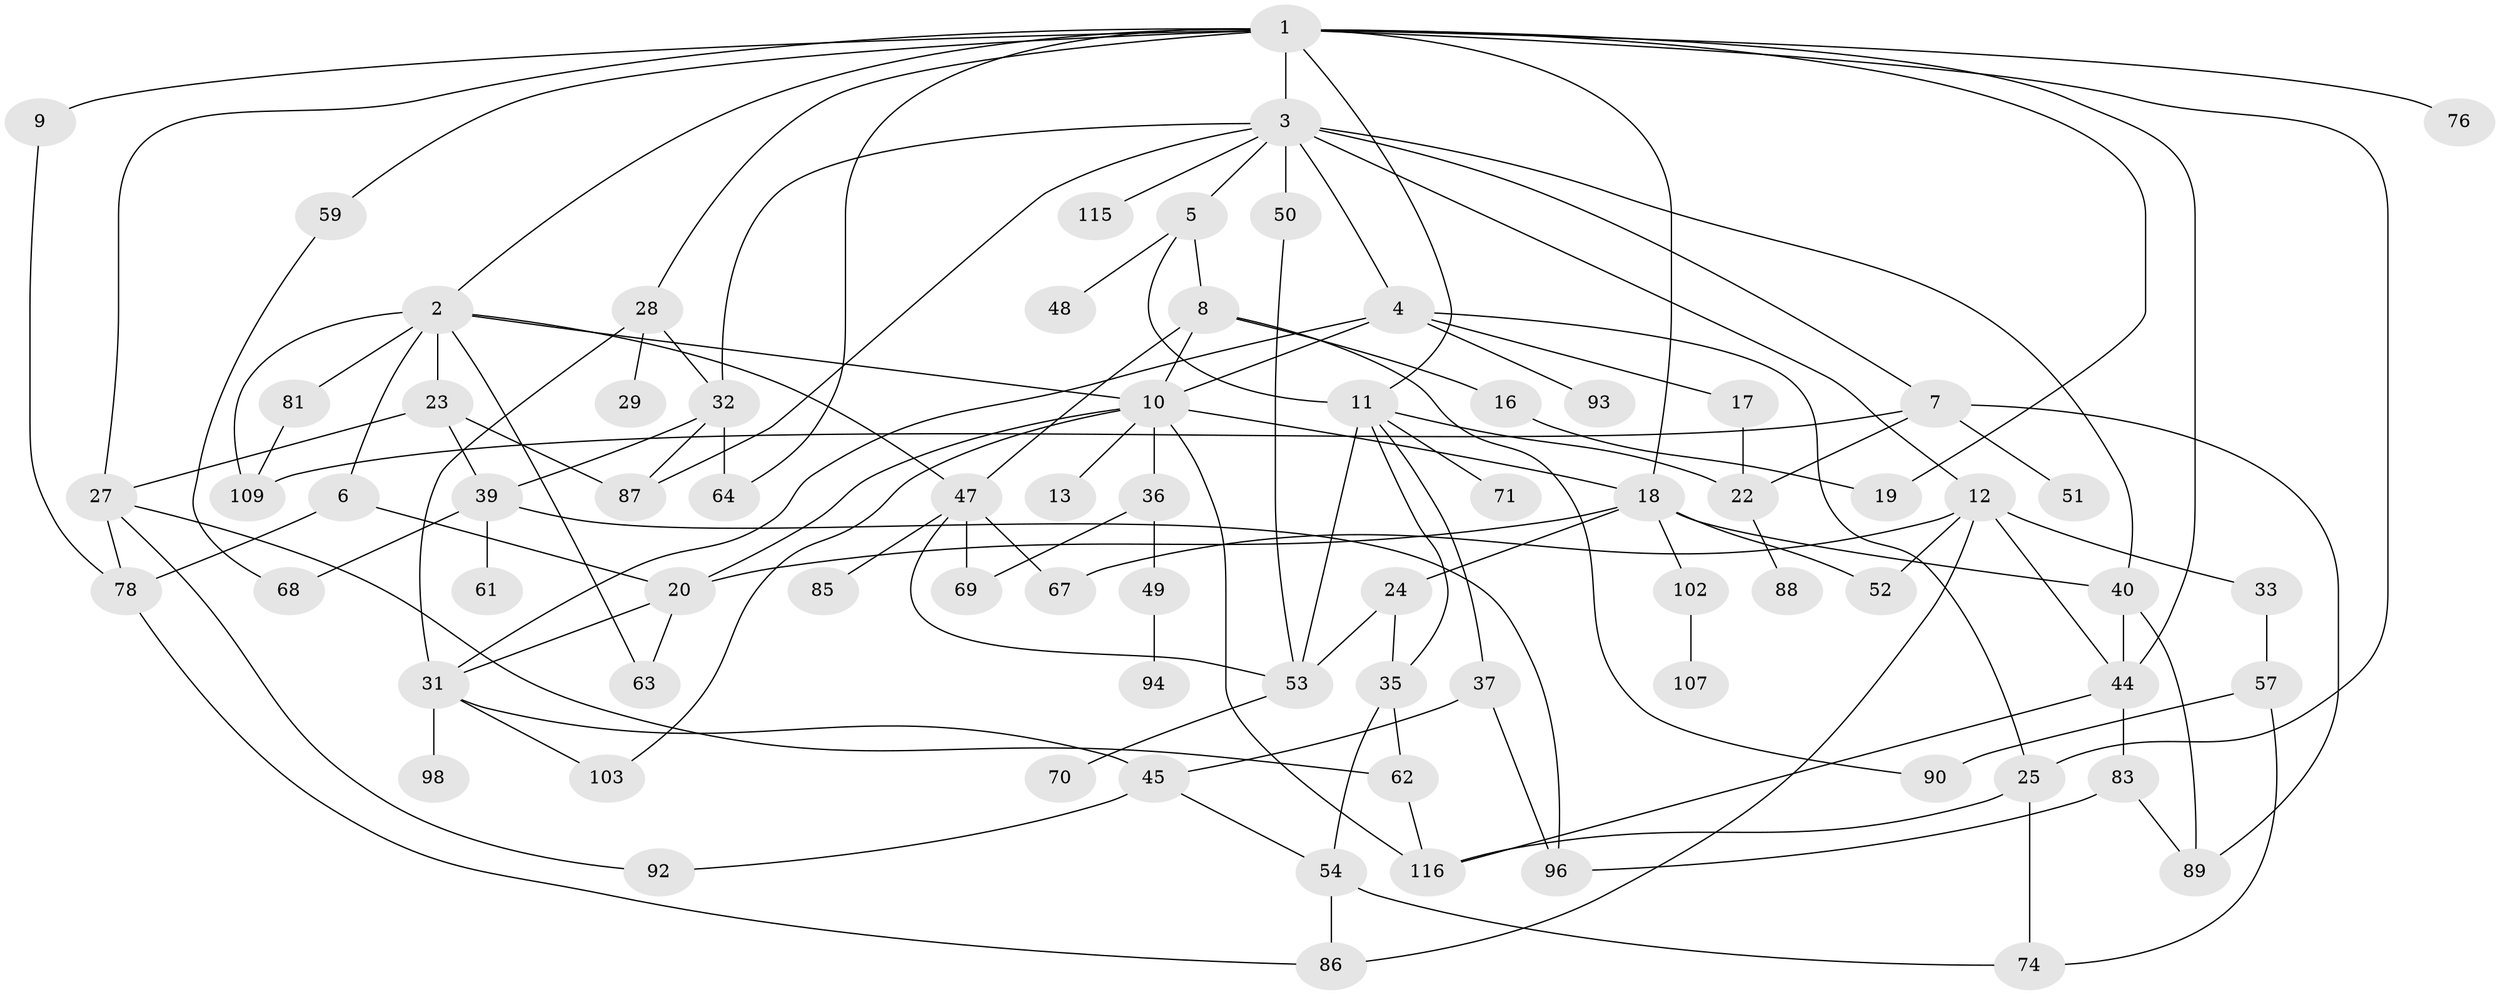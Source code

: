// Generated by graph-tools (version 1.1) at 2025/23/03/03/25 07:23:31]
// undirected, 76 vertices, 127 edges
graph export_dot {
graph [start="1"]
  node [color=gray90,style=filled];
  1 [super="+14"];
  2 [super="+26"];
  3 [super="+46"];
  4 [super="+38"];
  5 [super="+30"];
  6;
  7 [super="+112"];
  8 [super="+34"];
  9;
  10 [super="+111"];
  11 [super="+21"];
  12 [super="+15"];
  13;
  16;
  17;
  18 [super="+108"];
  19;
  20 [super="+72"];
  22 [super="+82"];
  23 [super="+110"];
  24 [super="+80"];
  25 [super="+75"];
  27 [super="+42"];
  28 [super="+43"];
  29;
  31 [super="+66"];
  32 [super="+106"];
  33;
  35 [super="+79"];
  36 [super="+58"];
  37;
  39 [super="+41"];
  40 [super="+60"];
  44 [super="+56"];
  45 [super="+91"];
  47 [super="+65"];
  48;
  49;
  50;
  51;
  52;
  53 [super="+55"];
  54;
  57;
  59;
  61 [super="+77"];
  62 [super="+73"];
  63 [super="+114"];
  64;
  67;
  68;
  69 [super="+100"];
  70;
  71;
  74 [super="+84"];
  76;
  78 [super="+97"];
  81;
  83;
  85 [super="+104"];
  86 [super="+95"];
  87 [super="+99"];
  88;
  89 [super="+101"];
  90;
  92 [super="+113"];
  93;
  94;
  96 [super="+105"];
  98;
  102;
  103;
  107;
  109;
  115;
  116;
  1 -- 2;
  1 -- 3;
  1 -- 9;
  1 -- 18;
  1 -- 27;
  1 -- 59;
  1 -- 64;
  1 -- 19;
  1 -- 25;
  1 -- 11;
  1 -- 44;
  1 -- 28;
  1 -- 76;
  2 -- 6;
  2 -- 23 [weight=2];
  2 -- 47;
  2 -- 81;
  2 -- 10;
  2 -- 63;
  2 -- 109;
  3 -- 4;
  3 -- 5;
  3 -- 7;
  3 -- 12;
  3 -- 40;
  3 -- 50;
  3 -- 115;
  3 -- 87;
  3 -- 32;
  4 -- 17;
  4 -- 93;
  4 -- 31;
  4 -- 10;
  4 -- 25;
  5 -- 8;
  5 -- 11;
  5 -- 48;
  6 -- 78;
  6 -- 20;
  7 -- 51;
  7 -- 89;
  7 -- 109;
  7 -- 22;
  8 -- 10;
  8 -- 16;
  8 -- 90;
  8 -- 47;
  9 -- 78;
  10 -- 13;
  10 -- 36;
  10 -- 116;
  10 -- 18;
  10 -- 103;
  10 -- 20;
  11 -- 37;
  11 -- 71;
  11 -- 35;
  11 -- 53;
  11 -- 22;
  12 -- 86;
  12 -- 67;
  12 -- 52;
  12 -- 33;
  12 -- 44;
  16 -- 19;
  17 -- 22;
  18 -- 20 [weight=2];
  18 -- 24;
  18 -- 52;
  18 -- 102;
  18 -- 40;
  20 -- 63;
  20 -- 31;
  22 -- 88;
  23 -- 87;
  23 -- 27;
  23 -- 39;
  24 -- 35;
  24 -- 53;
  25 -- 116;
  25 -- 74;
  27 -- 92;
  27 -- 62;
  27 -- 78;
  28 -- 29;
  28 -- 31;
  28 -- 32;
  31 -- 98;
  31 -- 103;
  31 -- 45;
  32 -- 39;
  32 -- 64;
  32 -- 87;
  33 -- 57;
  35 -- 54;
  35 -- 62;
  36 -- 49;
  36 -- 69;
  37 -- 45;
  37 -- 96;
  39 -- 61;
  39 -- 96;
  39 -- 68;
  40 -- 89;
  40 -- 44;
  44 -- 116;
  44 -- 83;
  45 -- 54;
  45 -- 92;
  47 -- 67;
  47 -- 85;
  47 -- 53;
  47 -- 69;
  49 -- 94;
  50 -- 53;
  53 -- 70;
  54 -- 74;
  54 -- 86;
  57 -- 90;
  57 -- 74;
  59 -- 68;
  62 -- 116;
  78 -- 86;
  81 -- 109;
  83 -- 89;
  83 -- 96;
  102 -- 107;
}
